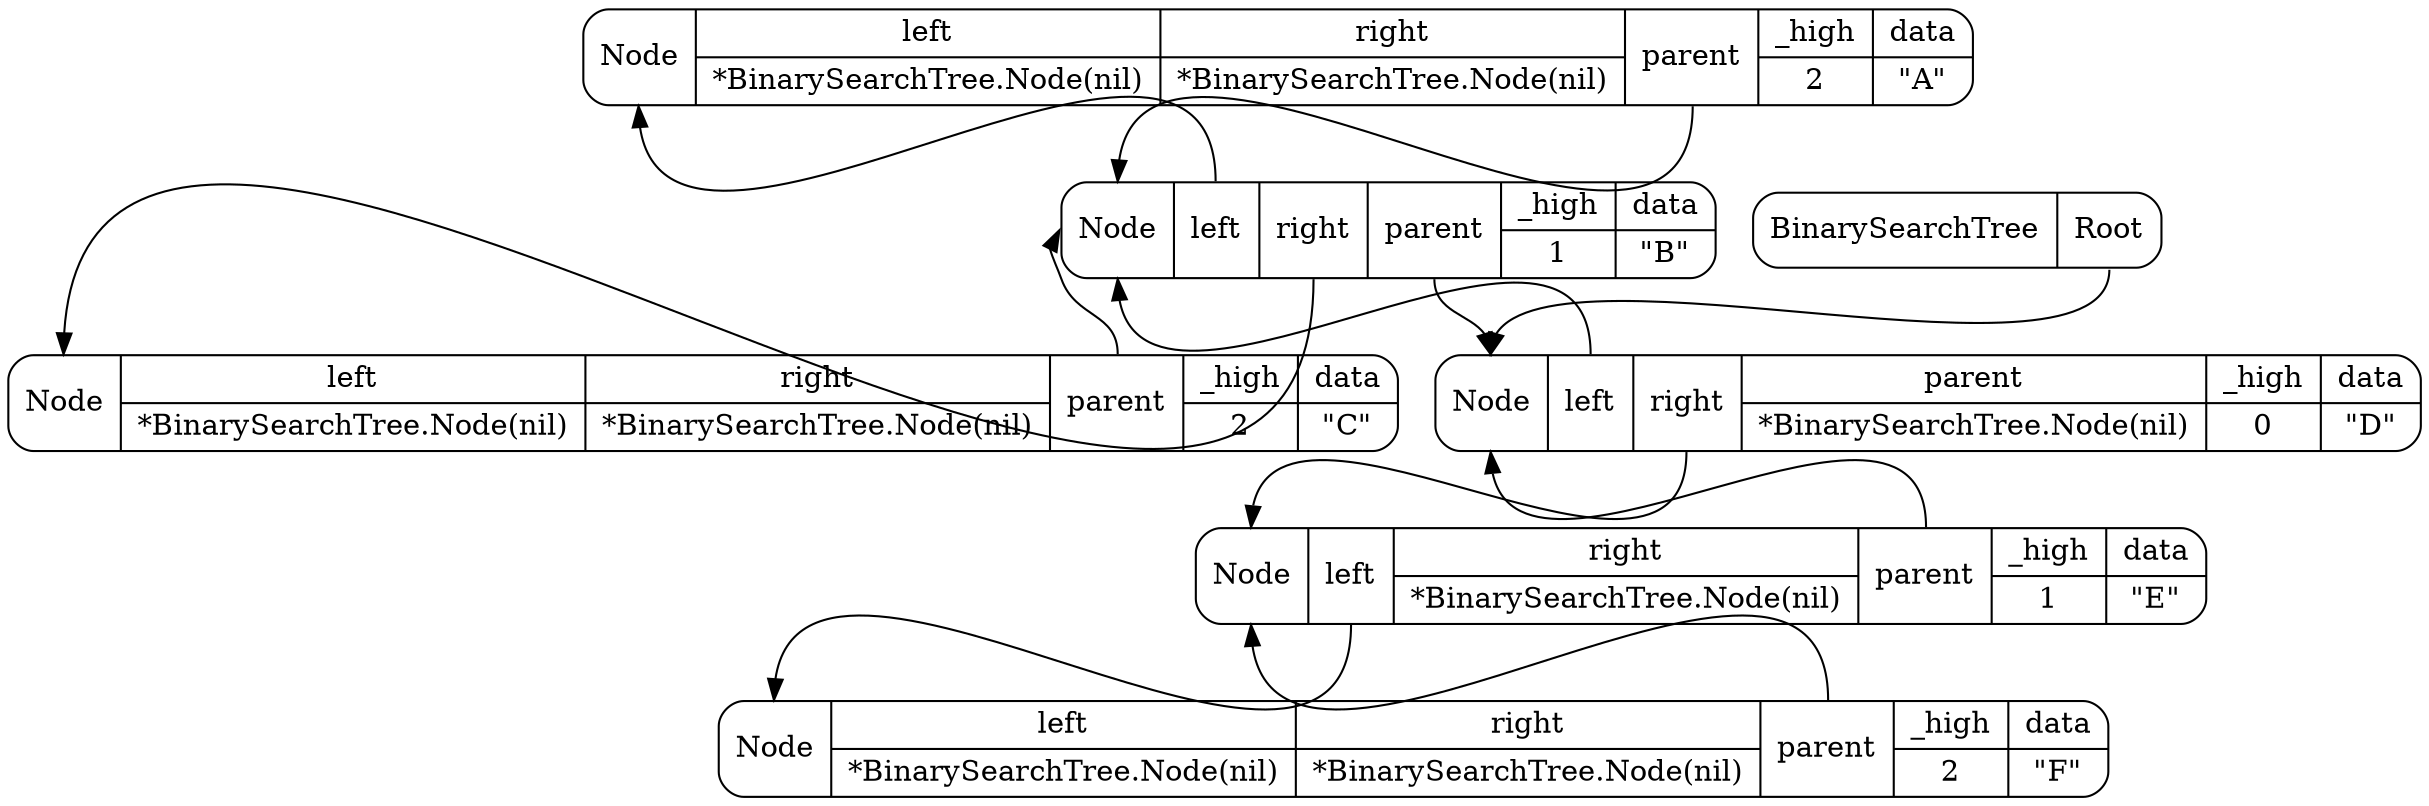 digraph structs {
  node [shape=Mrecord];
  4 [label="<name> Node |{<f0> left | *BinarySearchTree.Node(nil)} |{<f1> right | *BinarySearchTree.Node(nil)} |<f2> parent|{<f3> _high | 2} |{<f4> data | \"A\"}  "];
  4:f2 -> 3:name;
  5 [label="<name> Node |{<f0> left | *BinarySearchTree.Node(nil)} |{<f1> right | *BinarySearchTree.Node(nil)} |<f2> parent|{<f3> _high | 2} |{<f4> data | \"C\"}  "];
  5:f2 -> 3:name;
  3 [label="<name> Node |<f0> left|<f1> right|<f2> parent|{<f3> _high | 1} |{<f4> data | \"B\"}  "];
  3:f0 -> 4:name;
  3:f1 -> 5:name;
  3:f2 -> 2:name;
  7 [label="<name> Node |{<f0> left | *BinarySearchTree.Node(nil)} |{<f1> right | *BinarySearchTree.Node(nil)} |<f2> parent|{<f3> _high | 2} |{<f4> data | \"F\"}  "];
  7:f2 -> 6:name;
  6 [label="<name> Node |<f0> left|{<f1> right | *BinarySearchTree.Node(nil)} |<f2> parent|{<f3> _high | 1} |{<f4> data | \"E\"}  "];
  6:f0 -> 7:name;
  6:f2 -> 2:name;
  2 [label="<name> Node |<f0> left|<f1> right|{<f2> parent | *BinarySearchTree.Node(nil)} |{<f3> _high | 0} |{<f4> data | \"D\"}  "];
  2:f0 -> 3:name;
  2:f1 -> 6:name;
  1 [label="<name> BinarySearchTree |<f0> Root "];
  1:f0 -> 2:name;
}
